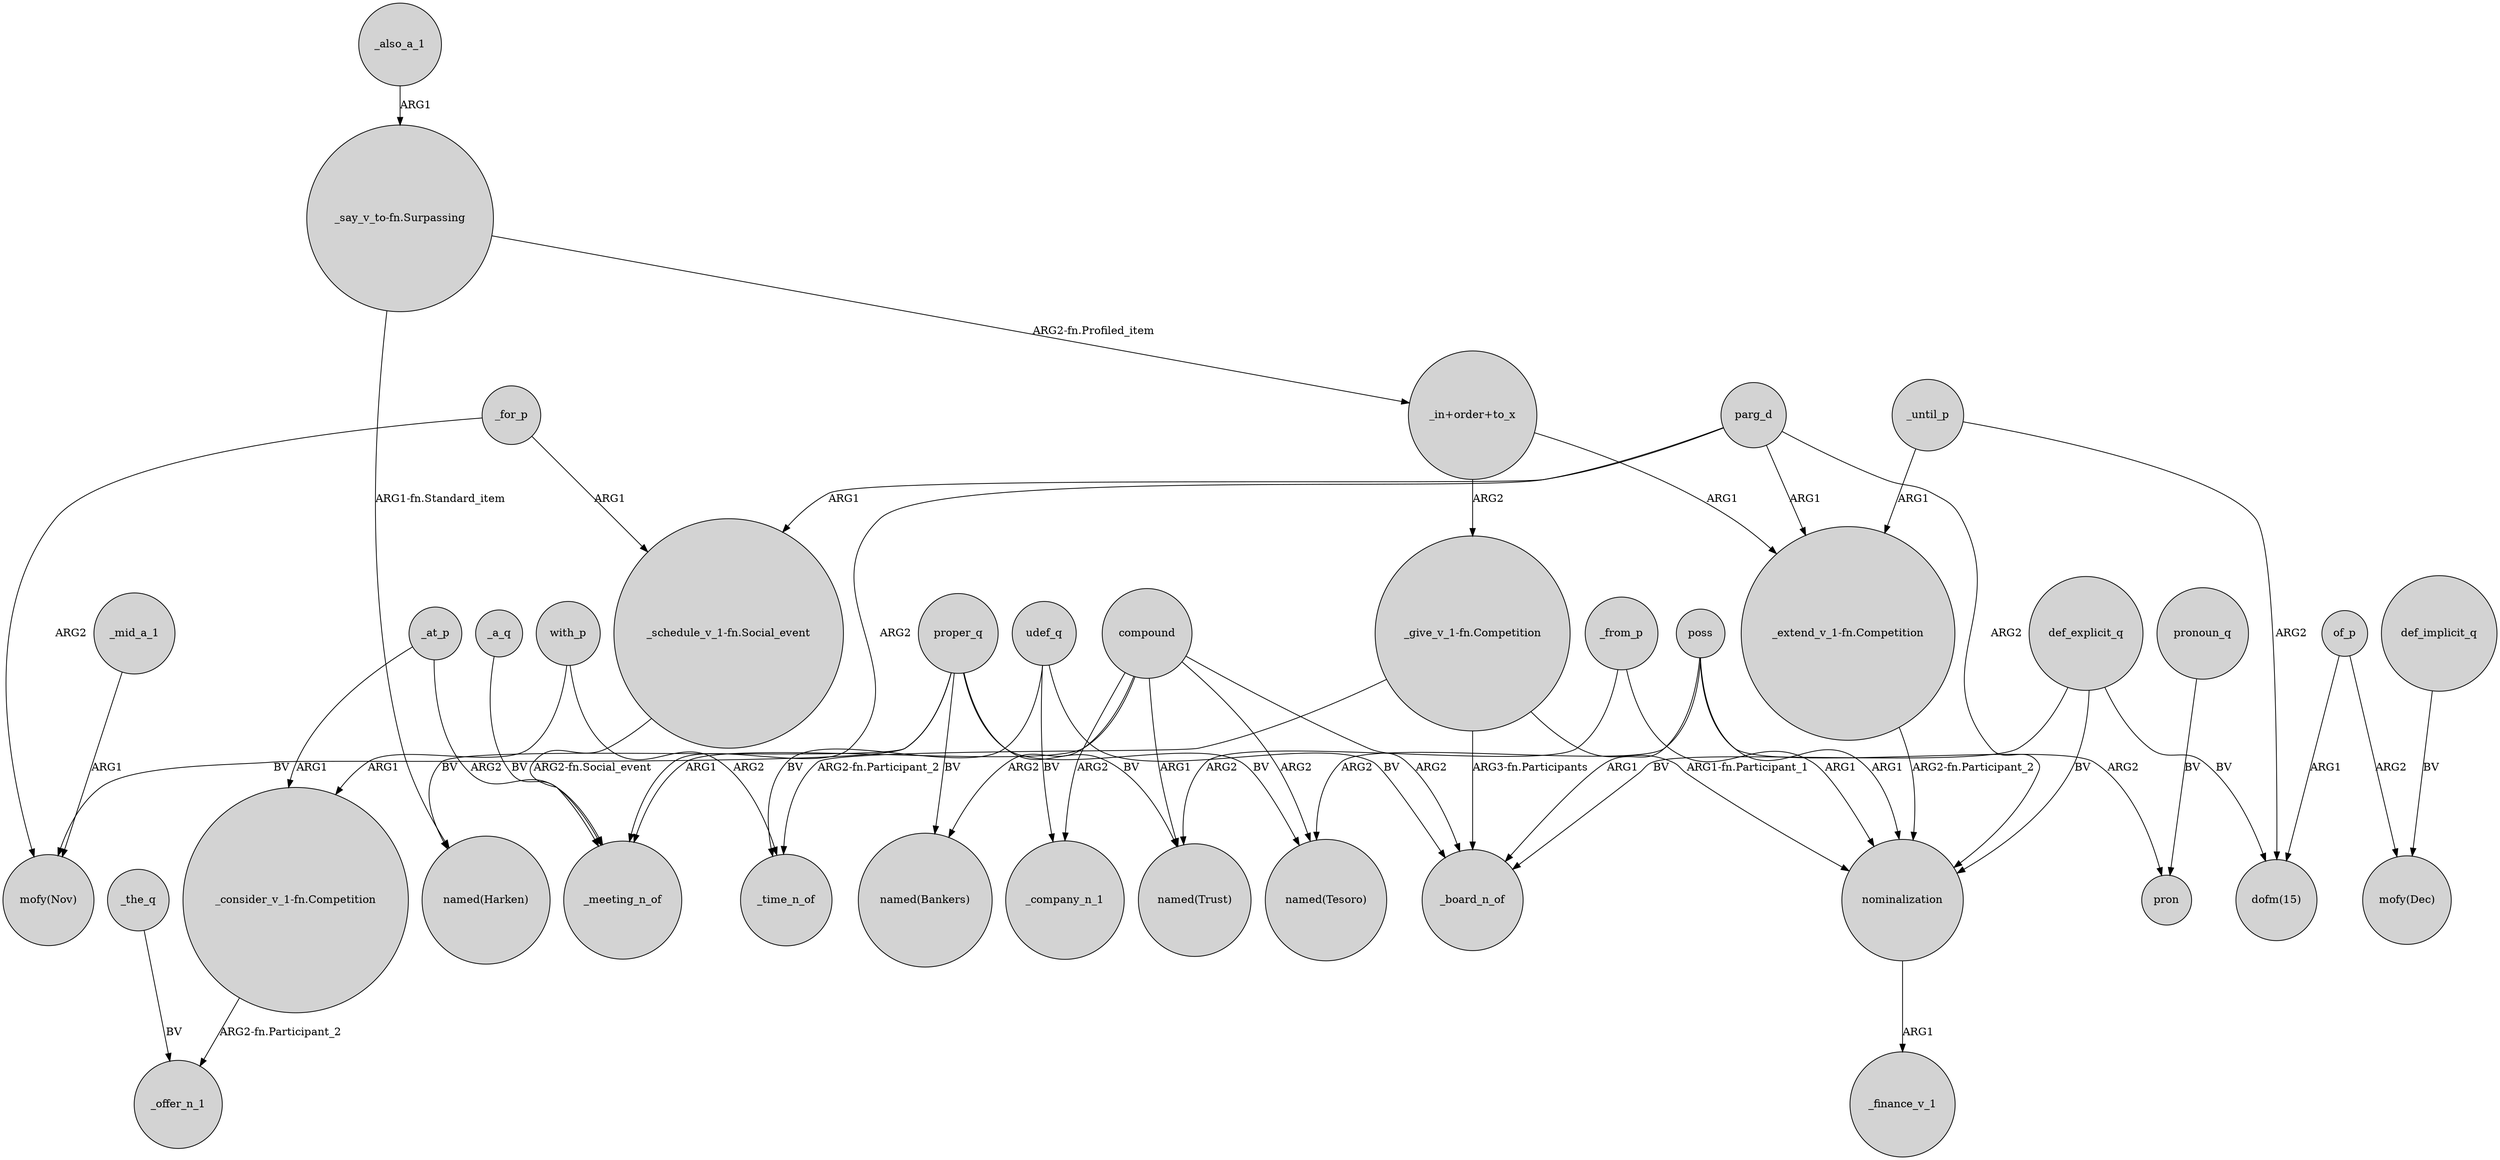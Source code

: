 digraph {
	node [shape=circle style=filled]
	"_extend_v_1-fn.Competition" -> nominalization [label="ARG2-fn.Participant_2"]
	_for_p -> "mofy(Nov)" [label=ARG2]
	with_p -> "_consider_v_1-fn.Competition" [label=ARG1]
	"_in+order+to_x" -> "_extend_v_1-fn.Competition" [label=ARG1]
	proper_q -> "named(Harken)" [label=BV]
	def_explicit_q -> _board_n_of [label=BV]
	proper_q -> "named(Trust)" [label=BV]
	"_consider_v_1-fn.Competition" -> _offer_n_1 [label="ARG2-fn.Participant_2"]
	udef_q -> _time_n_of [label=BV]
	poss -> "named(Tesoro)" [label=ARG2]
	nominalization -> _finance_v_1 [label=ARG1]
	compound -> "named(Bankers)" [label=ARG2]
	compound -> _company_n_1 [label=ARG2]
	_mid_a_1 -> "mofy(Nov)" [label=ARG1]
	compound -> "named(Trust)" [label=ARG1]
	parg_d -> "_extend_v_1-fn.Competition" [label=ARG1]
	udef_q -> _company_n_1 [label=BV]
	_for_p -> "_schedule_v_1-fn.Social_event" [label=ARG1]
	"_in+order+to_x" -> "_give_v_1-fn.Competition" [label=ARG2]
	_until_p -> "_extend_v_1-fn.Competition" [label=ARG1]
	"_say_v_to-fn.Surpassing" -> "named(Harken)" [label="ARG1-fn.Standard_item"]
	proper_q -> "mofy(Nov)" [label=BV]
	poss -> nominalization [label=ARG1]
	with_p -> _time_n_of [label=ARG2]
	compound -> "named(Tesoro)" [label=ARG2]
	compound -> _meeting_n_of [label=ARG1]
	pronoun_q -> pron [label=BV]
	"_give_v_1-fn.Competition" -> nominalization [label="ARG1-fn.Participant_1"]
	poss -> pron [label=ARG2]
	_a_q -> _meeting_n_of [label=BV]
	parg_d -> "_schedule_v_1-fn.Social_event" [label=ARG1]
	poss -> _board_n_of [label=ARG1]
	"_give_v_1-fn.Competition" -> _board_n_of [label="ARG3-fn.Participants"]
	proper_q -> "named(Tesoro)" [label=BV]
	_at_p -> "_consider_v_1-fn.Competition" [label=ARG1]
	_until_p -> "dofm(15)" [label=ARG2]
	"_schedule_v_1-fn.Social_event" -> _meeting_n_of [label="ARG2-fn.Social_event"]
	def_explicit_q -> nominalization [label=BV]
	udef_q -> _board_n_of [label=BV]
	_the_q -> _offer_n_1 [label=BV]
	proper_q -> "named(Bankers)" [label=BV]
	"_give_v_1-fn.Competition" -> _time_n_of [label="ARG2-fn.Participant_2"]
	compound -> _board_n_of [label=ARG2]
	_from_p -> "named(Trust)" [label=ARG2]
	of_p -> "mofy(Dec)" [label=ARG2]
	of_p -> "dofm(15)" [label=ARG1]
	def_explicit_q -> "dofm(15)" [label=BV]
	_at_p -> _meeting_n_of [label=ARG2]
	"_say_v_to-fn.Surpassing" -> "_in+order+to_x" [label="ARG2-fn.Profiled_item"]
	_also_a_1 -> "_say_v_to-fn.Surpassing" [label=ARG1]
	parg_d -> _meeting_n_of [label=ARG2]
	_from_p -> nominalization [label=ARG1]
	parg_d -> nominalization [label=ARG2]
	def_implicit_q -> "mofy(Dec)" [label=BV]
}
